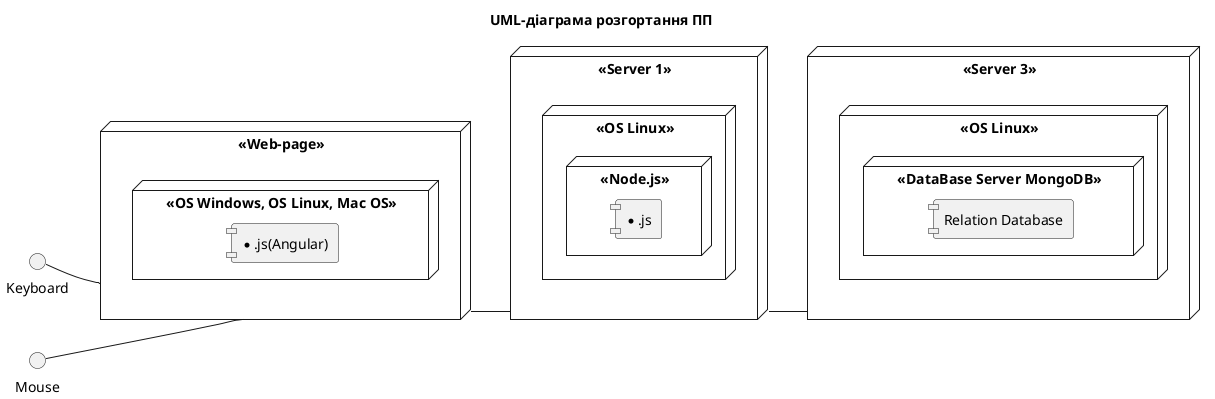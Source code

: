 @startuml

title UML-діаграма розгортання ПП

left to right direction

skinparam componentStyle uml1

node "<<Web-page>>" as wp {
    node "<<OS Windows, OS Linux, Mac OS>>" as w1 {
        component [*.js(Angular)]
    }
}

interface Keyboard

interface Mouse

Keyboard -- wp

Mouse -- wp

node "<<Server 1>>" as serv1 {
    node "<<OS Linux>>" as w2 {
      node "<<Node.js>>"{
        component [*.js]
      }
    }
}

node "<<Server 3>>" as serv3 {
    node "<<OS Linux>>" as w3 {
      node "<<DataBase Server MongoDB>>"{
        component [Relation Database]
      }
    }
}

wp -- serv1
serv1 -- serv3

@enduml
